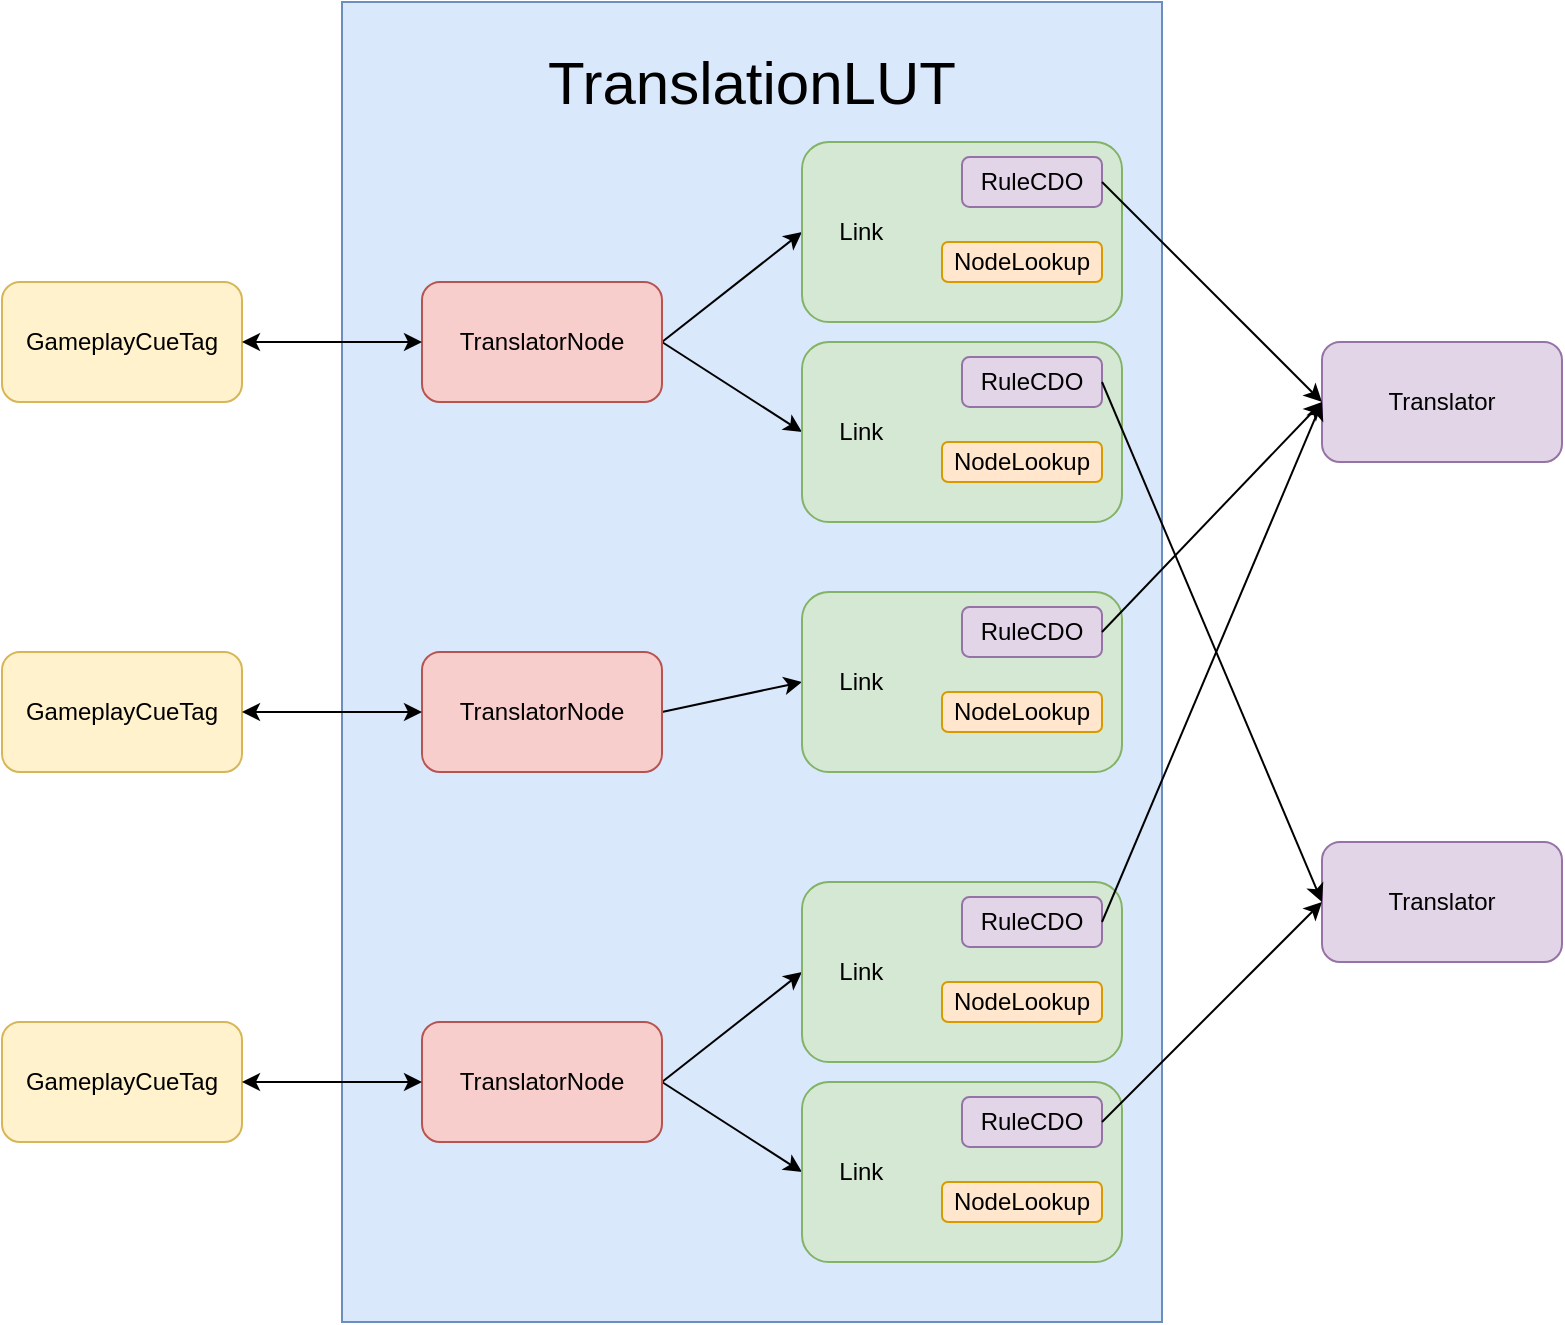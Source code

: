 <mxfile version="20.8.16" type="device"><diagram name="第 1 页" id="RlascKORzGtppm8F5sN3"><mxGraphModel dx="1434" dy="844" grid="1" gridSize="10" guides="1" tooltips="1" connect="1" arrows="1" fold="1" page="1" pageScale="1" pageWidth="827" pageHeight="1169" math="0" shadow="0"><root><mxCell id="0"/><mxCell id="1" parent="0"/><mxCell id="U3k5n38GaOIIBL1D95mR-37" value="" style="rounded=0;whiteSpace=wrap;html=1;fillColor=#dae8fc;strokeColor=#6c8ebf;" vertex="1" parent="1"><mxGeometry x="170" y="310" width="410" height="660" as="geometry"/></mxCell><mxCell id="U3k5n38GaOIIBL1D95mR-14" style="rounded=0;orthogonalLoop=1;jettySize=auto;html=1;exitX=1;exitY=0.5;exitDx=0;exitDy=0;entryX=0;entryY=0.5;entryDx=0;entryDy=0;" edge="1" parent="1" source="U3k5n38GaOIIBL1D95mR-3" target="U3k5n38GaOIIBL1D95mR-41"><mxGeometry relative="1" as="geometry"><mxPoint x="400" y="415" as="targetPoint"/></mxGeometry></mxCell><mxCell id="U3k5n38GaOIIBL1D95mR-15" style="edgeStyle=none;rounded=0;orthogonalLoop=1;jettySize=auto;html=1;exitX=1;exitY=0.5;exitDx=0;exitDy=0;entryX=0;entryY=0.5;entryDx=0;entryDy=0;" edge="1" parent="1" source="U3k5n38GaOIIBL1D95mR-3" target="U3k5n38GaOIIBL1D95mR-52"><mxGeometry relative="1" as="geometry"><mxPoint x="400" y="510" as="targetPoint"/></mxGeometry></mxCell><mxCell id="U3k5n38GaOIIBL1D95mR-3" value="TranslatorNode" style="rounded=1;whiteSpace=wrap;html=1;fillColor=#f8cecc;strokeColor=#b85450;" vertex="1" parent="1"><mxGeometry x="210" y="450" width="120" height="60" as="geometry"/></mxCell><mxCell id="U3k5n38GaOIIBL1D95mR-4" value="GameplayCueTag" style="rounded=1;whiteSpace=wrap;html=1;fillColor=#fff2cc;strokeColor=#d6b656;" vertex="1" parent="1"><mxGeometry y="450" width="120" height="60" as="geometry"/></mxCell><mxCell id="U3k5n38GaOIIBL1D95mR-16" style="edgeStyle=none;rounded=0;orthogonalLoop=1;jettySize=auto;html=1;exitX=1;exitY=0.5;exitDx=0;exitDy=0;entryX=0;entryY=0.5;entryDx=0;entryDy=0;" edge="1" parent="1" source="U3k5n38GaOIIBL1D95mR-9" target="U3k5n38GaOIIBL1D95mR-56"><mxGeometry relative="1" as="geometry"><mxPoint x="400" y="615" as="targetPoint"/></mxGeometry></mxCell><mxCell id="U3k5n38GaOIIBL1D95mR-9" value="TranslatorNode" style="rounded=1;whiteSpace=wrap;html=1;fillColor=#f8cecc;strokeColor=#b85450;" vertex="1" parent="1"><mxGeometry x="210" y="635" width="120" height="60" as="geometry"/></mxCell><mxCell id="U3k5n38GaOIIBL1D95mR-17" style="edgeStyle=none;rounded=0;orthogonalLoop=1;jettySize=auto;html=1;exitX=1;exitY=0.5;exitDx=0;exitDy=0;entryX=0;entryY=0.5;entryDx=0;entryDy=0;" edge="1" parent="1" source="U3k5n38GaOIIBL1D95mR-12" target="U3k5n38GaOIIBL1D95mR-60"><mxGeometry relative="1" as="geometry"><mxPoint x="400" y="800" as="targetPoint"/></mxGeometry></mxCell><mxCell id="U3k5n38GaOIIBL1D95mR-18" style="edgeStyle=none;rounded=0;orthogonalLoop=1;jettySize=auto;html=1;exitX=1;exitY=0.5;exitDx=0;exitDy=0;entryX=0;entryY=0.5;entryDx=0;entryDy=0;" edge="1" parent="1" source="U3k5n38GaOIIBL1D95mR-12" target="U3k5n38GaOIIBL1D95mR-64"><mxGeometry relative="1" as="geometry"><mxPoint x="400" y="880" as="targetPoint"/></mxGeometry></mxCell><mxCell id="U3k5n38GaOIIBL1D95mR-12" value="TranslatorNode" style="rounded=1;whiteSpace=wrap;html=1;fillColor=#f8cecc;strokeColor=#b85450;" vertex="1" parent="1"><mxGeometry x="210" y="820" width="120" height="60" as="geometry"/></mxCell><mxCell id="U3k5n38GaOIIBL1D95mR-27" value="" style="endArrow=classic;startArrow=classic;html=1;rounded=0;entryX=0;entryY=0.5;entryDx=0;entryDy=0;exitX=1;exitY=0.5;exitDx=0;exitDy=0;" edge="1" parent="1" source="U3k5n38GaOIIBL1D95mR-4" target="U3k5n38GaOIIBL1D95mR-3"><mxGeometry width="50" height="50" relative="1" as="geometry"><mxPoint x="140" y="550" as="sourcePoint"/><mxPoint x="190" y="500" as="targetPoint"/></mxGeometry></mxCell><mxCell id="U3k5n38GaOIIBL1D95mR-28" value="GameplayCueTag" style="rounded=1;whiteSpace=wrap;html=1;fillColor=#fff2cc;strokeColor=#d6b656;" vertex="1" parent="1"><mxGeometry y="635" width="120" height="60" as="geometry"/></mxCell><mxCell id="U3k5n38GaOIIBL1D95mR-29" value="" style="endArrow=classic;startArrow=classic;html=1;rounded=0;entryX=0;entryY=0.5;entryDx=0;entryDy=0;exitX=1;exitY=0.5;exitDx=0;exitDy=0;" edge="1" parent="1" source="U3k5n38GaOIIBL1D95mR-28" target="U3k5n38GaOIIBL1D95mR-9"><mxGeometry width="50" height="50" relative="1" as="geometry"><mxPoint x="130" y="735" as="sourcePoint"/><mxPoint x="200" y="665" as="targetPoint"/></mxGeometry></mxCell><mxCell id="U3k5n38GaOIIBL1D95mR-31" style="edgeStyle=none;rounded=0;orthogonalLoop=1;jettySize=auto;html=1;entryX=0;entryY=0.5;entryDx=0;entryDy=0;" edge="1" parent="1" source="U3k5n38GaOIIBL1D95mR-9" target="U3k5n38GaOIIBL1D95mR-9"><mxGeometry relative="1" as="geometry"/></mxCell><mxCell id="U3k5n38GaOIIBL1D95mR-32" value="GameplayCueTag" style="rounded=1;whiteSpace=wrap;html=1;fillColor=#fff2cc;strokeColor=#d6b656;" vertex="1" parent="1"><mxGeometry y="820" width="120" height="60" as="geometry"/></mxCell><mxCell id="U3k5n38GaOIIBL1D95mR-34" value="" style="endArrow=classic;startArrow=classic;html=1;rounded=0;entryX=0;entryY=0.5;entryDx=0;entryDy=0;exitX=1;exitY=0.5;exitDx=0;exitDy=0;" edge="1" parent="1" source="U3k5n38GaOIIBL1D95mR-32" target="U3k5n38GaOIIBL1D95mR-12"><mxGeometry width="50" height="50" relative="1" as="geometry"><mxPoint x="130" y="675" as="sourcePoint"/><mxPoint x="220" y="675" as="targetPoint"/></mxGeometry></mxCell><mxCell id="U3k5n38GaOIIBL1D95mR-38" value="&lt;font style=&quot;font-size: 30px;&quot;&gt;TranslationLUT&lt;/font&gt;" style="text;html=1;strokeColor=none;fillColor=none;align=center;verticalAlign=middle;whiteSpace=wrap;rounded=0;" vertex="1" parent="1"><mxGeometry x="300" y="330" width="150" height="40" as="geometry"/></mxCell><mxCell id="U3k5n38GaOIIBL1D95mR-44" value="" style="group" vertex="1" connectable="0" parent="1"><mxGeometry x="400" y="380" width="160" height="90" as="geometry"/></mxCell><mxCell id="U3k5n38GaOIIBL1D95mR-41" value="&amp;nbsp; &amp;nbsp; &amp;nbsp;Link" style="rounded=1;whiteSpace=wrap;html=1;fillColor=#d5e8d4;strokeColor=#82b366;align=left;" vertex="1" parent="U3k5n38GaOIIBL1D95mR-44"><mxGeometry width="160" height="90" as="geometry"/></mxCell><mxCell id="U3k5n38GaOIIBL1D95mR-42" value="RuleCDO" style="rounded=1;whiteSpace=wrap;html=1;fontSize=12;fillColor=#e1d5e7;strokeColor=#9673a6;" vertex="1" parent="U3k5n38GaOIIBL1D95mR-44"><mxGeometry x="80" y="7.5" width="70" height="25" as="geometry"/></mxCell><mxCell id="U3k5n38GaOIIBL1D95mR-43" value="NodeLookup" style="rounded=1;whiteSpace=wrap;html=1;fontSize=12;fillColor=#ffe6cc;strokeColor=#d79b00;" vertex="1" parent="U3k5n38GaOIIBL1D95mR-44"><mxGeometry x="70" y="50" width="80" height="20" as="geometry"/></mxCell><mxCell id="U3k5n38GaOIIBL1D95mR-47" value="Translator" style="rounded=1;whiteSpace=wrap;html=1;fillColor=#e1d5e7;strokeColor=#9673a6;" vertex="1" parent="1"><mxGeometry x="660" y="480" width="120" height="60" as="geometry"/></mxCell><mxCell id="U3k5n38GaOIIBL1D95mR-49" style="edgeStyle=none;rounded=0;orthogonalLoop=1;jettySize=auto;html=1;exitX=1;exitY=0.5;exitDx=0;exitDy=0;entryX=0;entryY=0.5;entryDx=0;entryDy=0;fontSize=12;endArrow=classic;endFill=1;" edge="1" parent="1" source="U3k5n38GaOIIBL1D95mR-42" target="U3k5n38GaOIIBL1D95mR-47"><mxGeometry relative="1" as="geometry"/></mxCell><mxCell id="U3k5n38GaOIIBL1D95mR-51" value="" style="group" vertex="1" connectable="0" parent="1"><mxGeometry x="400" y="480" width="160" height="90" as="geometry"/></mxCell><mxCell id="U3k5n38GaOIIBL1D95mR-52" value="&amp;nbsp; &amp;nbsp; &amp;nbsp;Link" style="rounded=1;whiteSpace=wrap;html=1;fillColor=#d5e8d4;strokeColor=#82b366;align=left;" vertex="1" parent="U3k5n38GaOIIBL1D95mR-51"><mxGeometry width="160" height="90" as="geometry"/></mxCell><mxCell id="U3k5n38GaOIIBL1D95mR-53" value="RuleCDO" style="rounded=1;whiteSpace=wrap;html=1;fontSize=12;fillColor=#e1d5e7;strokeColor=#9673a6;" vertex="1" parent="U3k5n38GaOIIBL1D95mR-51"><mxGeometry x="80" y="7.5" width="70" height="25" as="geometry"/></mxCell><mxCell id="U3k5n38GaOIIBL1D95mR-54" value="NodeLookup" style="rounded=1;whiteSpace=wrap;html=1;fontSize=12;fillColor=#ffe6cc;strokeColor=#d79b00;" vertex="1" parent="U3k5n38GaOIIBL1D95mR-51"><mxGeometry x="70" y="50" width="80" height="20" as="geometry"/></mxCell><mxCell id="U3k5n38GaOIIBL1D95mR-55" value="" style="group" vertex="1" connectable="0" parent="1"><mxGeometry x="400" y="605" width="160" height="90" as="geometry"/></mxCell><mxCell id="U3k5n38GaOIIBL1D95mR-56" value="&amp;nbsp; &amp;nbsp; &amp;nbsp;Link" style="rounded=1;whiteSpace=wrap;html=1;fillColor=#d5e8d4;strokeColor=#82b366;align=left;" vertex="1" parent="U3k5n38GaOIIBL1D95mR-55"><mxGeometry width="160" height="90" as="geometry"/></mxCell><mxCell id="U3k5n38GaOIIBL1D95mR-57" value="RuleCDO" style="rounded=1;whiteSpace=wrap;html=1;fontSize=12;fillColor=#e1d5e7;strokeColor=#9673a6;" vertex="1" parent="U3k5n38GaOIIBL1D95mR-55"><mxGeometry x="80" y="7.5" width="70" height="25" as="geometry"/></mxCell><mxCell id="U3k5n38GaOIIBL1D95mR-58" value="NodeLookup" style="rounded=1;whiteSpace=wrap;html=1;fontSize=12;fillColor=#ffe6cc;strokeColor=#d79b00;" vertex="1" parent="U3k5n38GaOIIBL1D95mR-55"><mxGeometry x="70" y="50" width="80" height="20" as="geometry"/></mxCell><mxCell id="U3k5n38GaOIIBL1D95mR-59" value="" style="group" vertex="1" connectable="0" parent="1"><mxGeometry x="400" y="750" width="160" height="90" as="geometry"/></mxCell><mxCell id="U3k5n38GaOIIBL1D95mR-60" value="&amp;nbsp; &amp;nbsp; &amp;nbsp;Link" style="rounded=1;whiteSpace=wrap;html=1;fillColor=#d5e8d4;strokeColor=#82b366;align=left;" vertex="1" parent="U3k5n38GaOIIBL1D95mR-59"><mxGeometry width="160" height="90" as="geometry"/></mxCell><mxCell id="U3k5n38GaOIIBL1D95mR-61" value="RuleCDO" style="rounded=1;whiteSpace=wrap;html=1;fontSize=12;fillColor=#e1d5e7;strokeColor=#9673a6;" vertex="1" parent="U3k5n38GaOIIBL1D95mR-59"><mxGeometry x="80" y="7.5" width="70" height="25" as="geometry"/></mxCell><mxCell id="U3k5n38GaOIIBL1D95mR-62" value="NodeLookup" style="rounded=1;whiteSpace=wrap;html=1;fontSize=12;fillColor=#ffe6cc;strokeColor=#d79b00;" vertex="1" parent="U3k5n38GaOIIBL1D95mR-59"><mxGeometry x="70" y="50" width="80" height="20" as="geometry"/></mxCell><mxCell id="U3k5n38GaOIIBL1D95mR-63" value="" style="group" vertex="1" connectable="0" parent="1"><mxGeometry x="400" y="850" width="160" height="90" as="geometry"/></mxCell><mxCell id="U3k5n38GaOIIBL1D95mR-64" value="&amp;nbsp; &amp;nbsp; &amp;nbsp;Link" style="rounded=1;whiteSpace=wrap;html=1;fillColor=#d5e8d4;strokeColor=#82b366;align=left;" vertex="1" parent="U3k5n38GaOIIBL1D95mR-63"><mxGeometry width="160" height="90" as="geometry"/></mxCell><mxCell id="U3k5n38GaOIIBL1D95mR-65" value="RuleCDO" style="rounded=1;whiteSpace=wrap;html=1;fontSize=12;fillColor=#e1d5e7;strokeColor=#9673a6;" vertex="1" parent="U3k5n38GaOIIBL1D95mR-63"><mxGeometry x="80" y="7.5" width="70" height="25" as="geometry"/></mxCell><mxCell id="U3k5n38GaOIIBL1D95mR-66" value="NodeLookup" style="rounded=1;whiteSpace=wrap;html=1;fontSize=12;fillColor=#ffe6cc;strokeColor=#d79b00;" vertex="1" parent="U3k5n38GaOIIBL1D95mR-63"><mxGeometry x="70" y="50" width="80" height="20" as="geometry"/></mxCell><mxCell id="U3k5n38GaOIIBL1D95mR-68" value="Translator" style="rounded=1;whiteSpace=wrap;html=1;fillColor=#e1d5e7;strokeColor=#9673a6;" vertex="1" parent="1"><mxGeometry x="660" y="730" width="120" height="60" as="geometry"/></mxCell><mxCell id="U3k5n38GaOIIBL1D95mR-71" style="edgeStyle=none;shape=connector;rounded=0;orthogonalLoop=1;jettySize=auto;html=1;exitX=1;exitY=0.5;exitDx=0;exitDy=0;entryX=0;entryY=0.5;entryDx=0;entryDy=0;labelBackgroundColor=default;strokeColor=default;fontFamily=Helvetica;fontSize=12;fontColor=default;endArrow=classic;endFill=1;" edge="1" parent="1" source="U3k5n38GaOIIBL1D95mR-53" target="U3k5n38GaOIIBL1D95mR-68"><mxGeometry relative="1" as="geometry"/></mxCell><mxCell id="U3k5n38GaOIIBL1D95mR-72" style="edgeStyle=none;shape=connector;rounded=0;orthogonalLoop=1;jettySize=auto;html=1;exitX=1;exitY=0.5;exitDx=0;exitDy=0;entryX=0;entryY=0.5;entryDx=0;entryDy=0;labelBackgroundColor=default;strokeColor=default;fontFamily=Helvetica;fontSize=12;fontColor=default;endArrow=classic;endFill=1;" edge="1" parent="1" source="U3k5n38GaOIIBL1D95mR-57" target="U3k5n38GaOIIBL1D95mR-47"><mxGeometry relative="1" as="geometry"/></mxCell><mxCell id="U3k5n38GaOIIBL1D95mR-74" style="edgeStyle=none;shape=connector;rounded=0;orthogonalLoop=1;jettySize=auto;html=1;exitX=1;exitY=0.5;exitDx=0;exitDy=0;entryX=0;entryY=0.5;entryDx=0;entryDy=0;labelBackgroundColor=default;strokeColor=default;fontFamily=Helvetica;fontSize=12;fontColor=default;endArrow=classic;endFill=1;" edge="1" parent="1" source="U3k5n38GaOIIBL1D95mR-61" target="U3k5n38GaOIIBL1D95mR-47"><mxGeometry relative="1" as="geometry"/></mxCell><mxCell id="U3k5n38GaOIIBL1D95mR-75" style="edgeStyle=none;shape=connector;rounded=0;orthogonalLoop=1;jettySize=auto;html=1;exitX=1;exitY=0.5;exitDx=0;exitDy=0;entryX=0;entryY=0.5;entryDx=0;entryDy=0;labelBackgroundColor=default;strokeColor=default;fontFamily=Helvetica;fontSize=12;fontColor=default;endArrow=classic;endFill=1;" edge="1" parent="1" source="U3k5n38GaOIIBL1D95mR-65" target="U3k5n38GaOIIBL1D95mR-68"><mxGeometry relative="1" as="geometry"/></mxCell></root></mxGraphModel></diagram></mxfile>